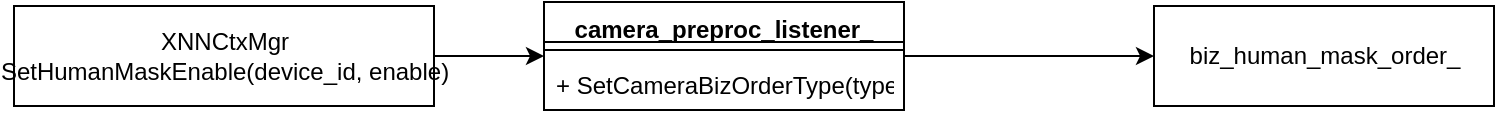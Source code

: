 <mxfile version="13.8.5" type="github">
  <diagram id="kgpKYQtTHZ0yAKxKKP6v" name="Page-1">
    <mxGraphModel dx="1422" dy="794" grid="1" gridSize="10" guides="1" tooltips="1" connect="1" arrows="1" fold="1" page="1" pageScale="1" pageWidth="850" pageHeight="1100" math="0" shadow="0">
      <root>
        <mxCell id="0" />
        <mxCell id="1" parent="0" />
        <mxCell id="u2GplST8s771oeebHamb-9" style="edgeStyle=orthogonalEdgeStyle;rounded=0;orthogonalLoop=1;jettySize=auto;html=1;exitX=1;exitY=0.5;exitDx=0;exitDy=0;entryX=0;entryY=0.5;entryDx=0;entryDy=0;" edge="1" parent="1" source="u2GplST8s771oeebHamb-5" target="u2GplST8s771oeebHamb-12">
          <mxGeometry relative="1" as="geometry">
            <mxPoint x="280" y="360" as="targetPoint" />
          </mxGeometry>
        </mxCell>
        <mxCell id="u2GplST8s771oeebHamb-5" value="XNNCtxMgr&lt;br&gt;SetHumanMaskEnable(device_id, enable)" style="html=1;" vertex="1" parent="1">
          <mxGeometry x="70" y="250" width="210" height="50" as="geometry" />
        </mxCell>
        <mxCell id="u2GplST8s771oeebHamb-10" style="edgeStyle=orthogonalEdgeStyle;rounded=0;orthogonalLoop=1;jettySize=auto;html=1;entryX=0;entryY=0.5;entryDx=0;entryDy=0;exitX=1;exitY=0.5;exitDx=0;exitDy=0;" edge="1" parent="1" source="u2GplST8s771oeebHamb-12" target="u2GplST8s771oeebHamb-8">
          <mxGeometry relative="1" as="geometry">
            <mxPoint x="590" y="360" as="sourcePoint" />
          </mxGeometry>
        </mxCell>
        <mxCell id="u2GplST8s771oeebHamb-8" value="biz_human_mask_order_" style="html=1;" vertex="1" parent="1">
          <mxGeometry x="640" y="250" width="170" height="50" as="geometry" />
        </mxCell>
        <mxCell id="u2GplST8s771oeebHamb-12" value="camera_preproc_listener_" style="swimlane;fontStyle=1;align=center;verticalAlign=top;childLayout=stackLayout;horizontal=1;startSize=20;horizontalStack=0;resizeParent=1;resizeParentMax=0;resizeLast=0;collapsible=1;marginBottom=0;" vertex="1" parent="1">
          <mxGeometry x="335" y="248" width="180" height="54" as="geometry" />
        </mxCell>
        <mxCell id="u2GplST8s771oeebHamb-14" value="" style="line;strokeWidth=1;fillColor=none;align=left;verticalAlign=middle;spacingTop=-1;spacingLeft=3;spacingRight=3;rotatable=0;labelPosition=right;points=[];portConstraint=eastwest;" vertex="1" parent="u2GplST8s771oeebHamb-12">
          <mxGeometry y="20" width="180" height="8" as="geometry" />
        </mxCell>
        <mxCell id="u2GplST8s771oeebHamb-15" value="+ SetCameraBizOrderType(type): type" style="text;strokeColor=none;fillColor=none;align=left;verticalAlign=top;spacingLeft=4;spacingRight=4;overflow=hidden;rotatable=0;points=[[0,0.5],[1,0.5]];portConstraint=eastwest;" vertex="1" parent="u2GplST8s771oeebHamb-12">
          <mxGeometry y="28" width="180" height="26" as="geometry" />
        </mxCell>
      </root>
    </mxGraphModel>
  </diagram>
</mxfile>
